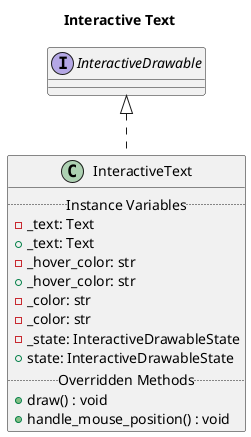 @startuml Interactive Text
title Interactive Text
class InteractiveText implements InteractiveDrawable{
    ..Instance Variables..
    - _text: Text
    + _text: Text
    - _hover_color: str
    + _hover_color: str
    - _color: str
    - _color: str
    - _state: InteractiveDrawableState
    + state: InteractiveDrawableState
    ..Overridden Methods..
    + draw() : void
    + handle_mouse_position() : void
}
@enduml
